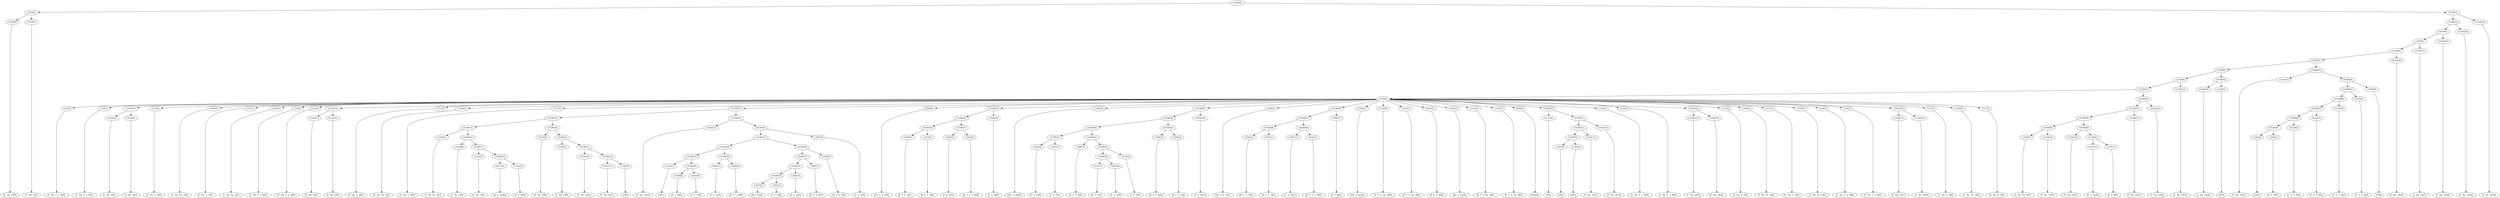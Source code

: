 digraph sample{
"L5324(0)"->"[C  Dis  G](0)"
"L5324(1)"->"[C  Dis  G](1)"
"L5538(1)"->"L5324(0)"
"L5538(1)"->"L5324(1)"
"L224(0)"->"[C  Dis  G  A  B](0)"
"L224(1)"->"[C  Dis  G  A  B](1)"
"L5324(2)"->"[C  Dis  G](2)"
"L5324(3)"->"[C  Dis  G](3)"
"L5538(11)"->"L5324(2)"
"L5538(11)"->"L5324(3)"
"L273(0)"->"[C  Dis  G  A](0)"
"L1958(0)"->"[C  Dis  Fis  A](0)"
"L273(1)"->"[C  Dis  G  A](1)"
"L1958(1)"->"[C  Dis  Fis  A](1)"
"L224(2)"->"[C  Dis  G  A  B](2)"
"L224(3)"->"[C  Dis  G  A  B](3)"
"L5324(4)"->"[C  Dis  G](4)"
"L5324(5)"->"[C  Dis  G](5)"
"L5538(12)"->"L5324(4)"
"L5538(12)"->"L5324(5)"
"L273(2)"->"[C  Dis  G  A](2)"
"L1958(2)"->"[C  Dis  Fis  A](2)"
"L273(3)"->"[C  Dis  G  A](3)"
"L1958(3)"->"[C  Dis  Fis  A](3)"
"L5324(6)"->"[C  Dis  G](6)"
"L5324(7)"->"[C  Dis  G](7)"
"L4127(0)"->"[D  G  Ais](0)"
"L3781(0)"->"[F  G  B](0)"
"L5538(18)"->"L4127(0)"
"L5538(18)"->"L3781(0)"
"L5538(17)"->"L5324(7)"
"L5538(17)"->"L5538(18)"
"L5538(16)"->"L5324(6)"
"L5538(16)"->"L5538(17)"
"L5538(15)"->"L1958(3)"
"L5538(15)"->"L5538(16)"
"L5324(8)"->"[C  Dis  G](8)"
"L5324(9)"->"[C  Dis  G](9)"
"L5324(10)"->"[C  Dis  G](10)"
"L5324(11)"->"[C  Dis  G](11)"
"L1262(0)"->"[G](0)"
"L5538(22)"->"L5324(11)"
"L5538(22)"->"L1262(0)"
"L5538(21)"->"L5324(10)"
"L5538(21)"->"L5538(22)"
"L5538(20)"->"L5324(9)"
"L5538(20)"->"L5538(21)"
"L5538(19)"->"L5324(8)"
"L5538(19)"->"L5538(20)"
"L5538(14)"->"L5538(15)"
"L5538(14)"->"L5538(19)"
"L5324(12)"->"[C  Dis  G](12)"
"L1262(1)"->"[G](1)"
"L2740(0)"->"[D  G  B](0)"
"L2855(0)"->"[C  E  G](0)"
"L5538(28)"->"L2740(0)"
"L5538(28)"->"L2855(0)"
"L5538(27)"->"L1262(1)"
"L5538(27)"->"L5538(28)"
"L2855(1)"->"[C  E  G](1)"
"L3885(0)"->"[D  F  G  B](0)"
"L5538(29)"->"L2855(1)"
"L5538(29)"->"L3885(0)"
"L5538(26)"->"L5538(27)"
"L5538(26)"->"L5538(29)"
"L4357(0)"->"[D  F  G](0)"
"L2855(2)"->"[C  E  G](2)"
"L5538(33)"->"L4357(0)"
"L5538(33)"->"L2855(2)"
"L2855(3)"->"[C  E  G](3)"
"L5538(32)"->"L5538(33)"
"L5538(32)"->"L2855(3)"
"L3885(1)"->"[D  F  G  B](1)"
"L5538(31)"->"L5538(32)"
"L5538(31)"->"L3885(1)"
"L4205(0)"->"[D  F  G  A](0)"
"L5538(30)"->"L5538(31)"
"L5538(30)"->"L4205(0)"
"L5538(25)"->"L5538(26)"
"L5538(25)"->"L5538(30)"
"L2855(4)"->"[C  E  G](4)"
"L5538(24)"->"L5538(25)"
"L5538(24)"->"L2855(4)"
"L5538(23)"->"L5324(12)"
"L5538(23)"->"L5538(24)"
"L5538(13)"->"L5538(14)"
"L5538(13)"->"L5538(23)"
"L882(0)"->"[Cis  E  F  A](0)"
"L4205(1)"->"[D  F  G  A](1)"
"L2472(0)"->"[D  E  F  A](0)"
"L5538(36)"->"L4205(1)"
"L5538(36)"->"L2472(0)"
"L2855(5)"->"[C  E  G](5)"
"L4163(0)"->"[D  E  F  G  B](0)"
"L5538(37)"->"L2855(5)"
"L5538(37)"->"L4163(0)"
"L5538(35)"->"L5538(36)"
"L5538(35)"->"L5538(37)"
"L5091(0)"->"[C  E  B](0)"
"L5538(34)"->"L5538(35)"
"L5538(34)"->"L5091(0)"
"L1982(0)"->"[Gis  A  Ais](0)"
"L2855(6)"->"[C  E  G](6)"
"L2855(7)"->"[C  E  G](7)"
"L5538(41)"->"L2855(6)"
"L5538(41)"->"L2855(7)"
"L3885(2)"->"[D  F  G  B](2)"
"L4357(1)"->"[D  F  G](1)"
"L2855(8)"->"[C  E  G](8)"
"L5538(44)"->"L4357(1)"
"L5538(44)"->"L2855(8)"
"L2855(9)"->"[C  E  G](9)"
"L5538(43)"->"L5538(44)"
"L5538(43)"->"L2855(9)"
"L5538(42)"->"L3885(2)"
"L5538(42)"->"L5538(43)"
"L5538(40)"->"L5538(41)"
"L5538(40)"->"L5538(42)"
"L3885(3)"->"[D  F  G  B](3)"
"L4205(2)"->"[D  F  G  A](2)"
"L5538(45)"->"L3885(3)"
"L5538(45)"->"L4205(2)"
"L5538(39)"->"L5538(40)"
"L5538(39)"->"L5538(45)"
"L2855(10)"->"[C  E  G](10)"
"L5538(38)"->"L5538(39)"
"L5538(38)"->"L2855(10)"
"L882(1)"->"[Cis  E  F  A](1)"
"L4205(3)"->"[D  F  G  A](3)"
"L2472(1)"->"[D  E  F  A](1)"
"L5538(48)"->"L4205(3)"
"L5538(48)"->"L2472(1)"
"L2855(11)"->"[C  E  G](11)"
"L4163(1)"->"[D  E  F  G  B](1)"
"L5538(49)"->"L2855(11)"
"L5538(49)"->"L4163(1)"
"L5538(47)"->"L5538(48)"
"L5538(47)"->"L5538(49)"
"L5091(1)"->"[C  E  B](1)"
"L5538(46)"->"L5538(47)"
"L5538(46)"->"L5091(1)"
"L1982(1)"->"[Gis  A  Ais](1)"
"L1242(0)"->"[D  F  G  Gis  B](0)"
"L1242(1)"->"[D  F  G  Gis  B](1)"
"L4583(0)"->"[C  E  G  B](0)"
"L1982(2)"->"[Gis  A  Ais](2)"
"L1242(2)"->"[D  F  G  Gis  B](2)"
"L1242(3)"->"[D  F  G  Gis  B](3)"
"L968(0)"->"[Gis](0)"
"L1715(0)"->"[F](0)"
"L2387(0)"->"[D](0)"
"L1262(2)"->"[G](2)"
"L5538(53)"->"L2387(0)"
"L5538(53)"->"L1262(2)"
"L5324(13)"->"[C  Dis  G](13)"
"L5538(52)"->"L5538(53)"
"L5538(52)"->"L5324(13)"
"L5324(14)"->"[C  Dis  G](14)"
"L5538(51)"->"L5538(52)"
"L5538(51)"->"L5324(14)"
"L5538(50)"->"L1715(0)"
"L5538(50)"->"L5538(51)"
"L224(4)"->"[C  Dis  G  A  B](4)"
"L224(5)"->"[C  Dis  G  A  B](5)"
"L5324(15)"->"[C  Dis  G](15)"
"L5324(16)"->"[C  Dis  G](16)"
"L5538(54)"->"L5324(15)"
"L5538(54)"->"L5324(16)"
"L273(4)"->"[C  Dis  G  A](4)"
"L1958(4)"->"[C  Dis  Fis  A](4)"
"L273(5)"->"[C  Dis  G  A](5)"
"L1958(5)"->"[C  Dis  Fis  A](5)"
"L224(6)"->"[C  Dis  G  A  B](6)"
"L224(7)"->"[C  Dis  G  A  B](7)"
"L5324(17)"->"[C  Dis  G](17)"
"L5324(18)"->"[C  Dis  G](18)"
"L5538(55)"->"L5324(17)"
"L5538(55)"->"L5324(18)"
"L273(6)"->"[C  Dis  G  A](6)"
"L1958(6)"->"[C  Dis  Fis  A](6)"
"L273(7)"->"[C  Dis  G  A](7)"
"L5440(0)"->"L224(0)"
"L5440(0)"->"L224(1)"
"L5440(0)"->"L5538(11)"
"L5440(0)"->"L273(0)"
"L5440(0)"->"L1958(0)"
"L5440(0)"->"L273(1)"
"L5440(0)"->"L1958(1)"
"L5440(0)"->"L224(2)"
"L5440(0)"->"L224(3)"
"L5440(0)"->"L5538(12)"
"L5440(0)"->"L273(2)"
"L5440(0)"->"L1958(2)"
"L5440(0)"->"L273(3)"
"L5440(0)"->"L5538(13)"
"L5440(0)"->"L882(0)"
"L5440(0)"->"L5538(34)"
"L5440(0)"->"L1982(0)"
"L5440(0)"->"L5538(38)"
"L5440(0)"->"L882(1)"
"L5440(0)"->"L5538(46)"
"L5440(0)"->"L1982(1)"
"L5440(0)"->"L1242(0)"
"L5440(0)"->"L1242(1)"
"L5440(0)"->"L4583(0)"
"L5440(0)"->"L1982(2)"
"L5440(0)"->"L1242(2)"
"L5440(0)"->"L1242(3)"
"L5440(0)"->"L968(0)"
"L5440(0)"->"L5538(50)"
"L5440(0)"->"L224(4)"
"L5440(0)"->"L224(5)"
"L5440(0)"->"L5538(54)"
"L5440(0)"->"L273(4)"
"L5440(0)"->"L1958(4)"
"L5440(0)"->"L273(5)"
"L5440(0)"->"L1958(5)"
"L5440(0)"->"L224(6)"
"L5440(0)"->"L224(7)"
"L5440(0)"->"L5538(55)"
"L5440(0)"->"L273(6)"
"L5440(0)"->"L1958(6)"
"L5440(0)"->"L273(7)"
"L1958(7)"->"[C  Dis  Fis  A](7)"
"L5324(19)"->"[C  Dis  G](19)"
"L5538(59)"->"L1958(7)"
"L5538(59)"->"L5324(19)"
"L5324(20)"->"[C  Dis  G](20)"
"L4127(1)"->"[D  G  Ais](1)"
"L3781(1)"->"[F  G  B](1)"
"L5538(61)"->"L4127(1)"
"L5538(61)"->"L3781(1)"
"L5538(60)"->"L5324(20)"
"L5538(60)"->"L5538(61)"
"L5538(58)"->"L5538(59)"
"L5538(58)"->"L5538(60)"
"L5324(21)"->"[C  Dis  G](21)"
"L5538(57)"->"L5538(58)"
"L5538(57)"->"L5324(21)"
"L5324(22)"->"[C  Dis  G](22)"
"L5538(56)"->"L5538(57)"
"L5538(56)"->"L5324(22)"
"L5538(10)"->"L5440(0)"
"L5538(10)"->"L5538(56)"
"L5324(23)"->"[C  Dis  G](23)"
"L5538(9)"->"L5538(10)"
"L5538(9)"->"L5324(23)"
"L5324(24)"->"[C  Dis  G](24)"
"L1262(3)"->"[G](3)"
"L5538(62)"->"L5324(24)"
"L5538(62)"->"L1262(3)"
"L5538(8)"->"L5538(9)"
"L5538(8)"->"L5538(62)"
"L5324(25)"->"[C  Dis  G](25)"
"L1262(4)"->"[G](4)"
"L2740(1)"->"[D  G  B](1)"
"L5538(69)"->"L1262(4)"
"L5538(69)"->"L2740(1)"
"L5218(0)"->"[C  G  A  B](0)"
"L5538(68)"->"L5538(69)"
"L5538(68)"->"L5218(0)"
"L5218(1)"->"[C  G  A  B](1)"
"L5538(67)"->"L5538(68)"
"L5538(67)"->"L5218(1)"
"L5218(2)"->"[C  G  A  B](2)"
"L5538(66)"->"L5538(67)"
"L5538(66)"->"L5218(2)"
"L5218(3)"->"[C  G  A  B](3)"
"L5538(65)"->"L5538(66)"
"L5538(65)"->"L5218(3)"
"L3003(0)"->"[C](0)"
"L5538(64)"->"L5538(65)"
"L5538(64)"->"L3003(0)"
"L5538(63)"->"L5324(25)"
"L5538(63)"->"L5538(64)"
"L5538(7)"->"L5538(8)"
"L5538(7)"->"L5538(63)"
"L5324(26)"->"[C  Dis  G](26)"
"L5538(6)"->"L5538(7)"
"L5538(6)"->"L5324(26)"
"L5324(27)"->"[C  Dis  G](27)"
"L5538(5)"->"L5538(6)"
"L5538(5)"->"L5324(27)"
"L5324(28)"->"[C  Dis  G](28)"
"L5538(4)"->"L5538(5)"
"L5538(4)"->"L5324(28)"
"L5324(29)"->"[C  Dis  G](29)"
"L5538(3)"->"L5538(4)"
"L5538(3)"->"L5324(29)"
"L5324(30)"->"[C  Dis  G](30)"
"L5538(2)"->"L5538(3)"
"L5538(2)"->"L5324(30)"
"L5538(0)"->"L5538(1)"
"L5538(0)"->"L5538(2)"
{rank = min; "L5538(0)"}
{rank = same; "L5538(1)"; "L5538(2)";}
{rank = same; "L5324(0)"; "L5324(1)"; "L5538(3)"; "L5324(30)";}
{rank = same; "L5538(4)"; "L5324(29)";}
{rank = same; "L5538(5)"; "L5324(28)";}
{rank = same; "L5538(6)"; "L5324(27)";}
{rank = same; "L5538(7)"; "L5324(26)";}
{rank = same; "L5538(8)"; "L5538(63)";}
{rank = same; "L5538(9)"; "L5538(62)"; "L5324(25)"; "L5538(64)";}
{rank = same; "L5538(10)"; "L5324(23)"; "L5324(24)"; "L1262(3)"; "L5538(65)"; "L3003(0)";}
{rank = same; "L5440(0)"; "L5538(56)"; "L5538(66)"; "L5218(3)";}
{rank = same; "L224(0)"; "L224(1)"; "L5538(11)"; "L273(0)"; "L1958(0)"; "L273(1)"; "L1958(1)"; "L224(2)"; "L224(3)"; "L5538(12)"; "L273(2)"; "L1958(2)"; "L273(3)"; "L5538(13)"; "L882(0)"; "L5538(34)"; "L1982(0)"; "L5538(38)"; "L882(1)"; "L5538(46)"; "L1982(1)"; "L1242(0)"; "L1242(1)"; "L4583(0)"; "L1982(2)"; "L1242(2)"; "L1242(3)"; "L968(0)"; "L5538(50)"; "L224(4)"; "L224(5)"; "L5538(54)"; "L273(4)"; "L1958(4)"; "L273(5)"; "L1958(5)"; "L224(6)"; "L224(7)"; "L5538(55)"; "L273(6)"; "L1958(6)"; "L273(7)"; "L5538(57)"; "L5324(22)"; "L5538(67)"; "L5218(2)";}
{rank = same; "L5324(2)"; "L5324(3)"; "L5324(4)"; "L5324(5)"; "L5538(14)"; "L5538(23)"; "L5538(35)"; "L5091(0)"; "L5538(39)"; "L2855(10)"; "L5538(47)"; "L5091(1)"; "L1715(0)"; "L5538(51)"; "L5324(15)"; "L5324(16)"; "L5324(17)"; "L5324(18)"; "L5538(58)"; "L5324(21)"; "L5538(68)"; "L5218(1)";}
{rank = same; "L5538(15)"; "L5538(19)"; "L5324(12)"; "L5538(24)"; "L5538(36)"; "L5538(37)"; "L5538(40)"; "L5538(45)"; "L5538(48)"; "L5538(49)"; "L5538(52)"; "L5324(14)"; "L5538(59)"; "L5538(60)"; "L5538(69)"; "L5218(0)";}
{rank = same; "L1958(3)"; "L5538(16)"; "L5324(8)"; "L5538(20)"; "L5538(25)"; "L2855(4)"; "L4205(1)"; "L2472(0)"; "L2855(5)"; "L4163(0)"; "L5538(41)"; "L5538(42)"; "L3885(3)"; "L4205(2)"; "L4205(3)"; "L2472(1)"; "L2855(11)"; "L4163(1)"; "L5538(53)"; "L5324(13)"; "L1958(7)"; "L5324(19)"; "L5324(20)"; "L5538(61)"; "L1262(4)"; "L2740(1)";}
{rank = same; "L5324(6)"; "L5538(17)"; "L5324(9)"; "L5538(21)"; "L5538(26)"; "L5538(30)"; "L2855(6)"; "L2855(7)"; "L3885(2)"; "L5538(43)"; "L2387(0)"; "L1262(2)"; "L4127(1)"; "L3781(1)";}
{rank = same; "L5324(7)"; "L5538(18)"; "L5324(10)"; "L5538(22)"; "L5538(27)"; "L5538(29)"; "L5538(31)"; "L4205(0)"; "L5538(44)"; "L2855(9)";}
{rank = same; "L4127(0)"; "L3781(0)"; "L5324(11)"; "L1262(0)"; "L1262(1)"; "L5538(28)"; "L2855(1)"; "L3885(0)"; "L5538(32)"; "L3885(1)"; "L4357(1)"; "L2855(8)";}
{rank = same; "L2740(0)"; "L2855(0)"; "L5538(33)"; "L2855(3)";}
{rank = same; "L4357(0)"; "L2855(2)";}
{rank = max; "[C  Dis  Fis  A](0)"; "[C  Dis  Fis  A](1)"; "[C  Dis  Fis  A](2)"; "[C  Dis  Fis  A](3)"; "[C  Dis  Fis  A](4)"; "[C  Dis  Fis  A](5)"; "[C  Dis  Fis  A](6)"; "[C  Dis  Fis  A](7)"; "[C  Dis  G  A  B](0)"; "[C  Dis  G  A  B](1)"; "[C  Dis  G  A  B](2)"; "[C  Dis  G  A  B](3)"; "[C  Dis  G  A  B](4)"; "[C  Dis  G  A  B](5)"; "[C  Dis  G  A  B](6)"; "[C  Dis  G  A  B](7)"; "[C  Dis  G  A](0)"; "[C  Dis  G  A](1)"; "[C  Dis  G  A](2)"; "[C  Dis  G  A](3)"; "[C  Dis  G  A](4)"; "[C  Dis  G  A](5)"; "[C  Dis  G  A](6)"; "[C  Dis  G  A](7)"; "[C  Dis  G](0)"; "[C  Dis  G](1)"; "[C  Dis  G](10)"; "[C  Dis  G](11)"; "[C  Dis  G](12)"; "[C  Dis  G](13)"; "[C  Dis  G](14)"; "[C  Dis  G](15)"; "[C  Dis  G](16)"; "[C  Dis  G](17)"; "[C  Dis  G](18)"; "[C  Dis  G](19)"; "[C  Dis  G](2)"; "[C  Dis  G](20)"; "[C  Dis  G](21)"; "[C  Dis  G](22)"; "[C  Dis  G](23)"; "[C  Dis  G](24)"; "[C  Dis  G](25)"; "[C  Dis  G](26)"; "[C  Dis  G](27)"; "[C  Dis  G](28)"; "[C  Dis  G](29)"; "[C  Dis  G](3)"; "[C  Dis  G](30)"; "[C  Dis  G](4)"; "[C  Dis  G](5)"; "[C  Dis  G](6)"; "[C  Dis  G](7)"; "[C  Dis  G](8)"; "[C  Dis  G](9)"; "[C  E  B](0)"; "[C  E  B](1)"; "[C  E  G  B](0)"; "[C  E  G](0)"; "[C  E  G](1)"; "[C  E  G](10)"; "[C  E  G](11)"; "[C  E  G](2)"; "[C  E  G](3)"; "[C  E  G](4)"; "[C  E  G](5)"; "[C  E  G](6)"; "[C  E  G](7)"; "[C  E  G](8)"; "[C  E  G](9)"; "[C  G  A  B](0)"; "[C  G  A  B](1)"; "[C  G  A  B](2)"; "[C  G  A  B](3)"; "[C](0)"; "[Cis  E  F  A](0)"; "[Cis  E  F  A](1)"; "[D  E  F  A](0)"; "[D  E  F  A](1)"; "[D  E  F  G  B](0)"; "[D  E  F  G  B](1)"; "[D  F  G  A](0)"; "[D  F  G  A](1)"; "[D  F  G  A](2)"; "[D  F  G  A](3)"; "[D  F  G  B](0)"; "[D  F  G  B](1)"; "[D  F  G  B](2)"; "[D  F  G  B](3)"; "[D  F  G  Gis  B](0)"; "[D  F  G  Gis  B](1)"; "[D  F  G  Gis  B](2)"; "[D  F  G  Gis  B](3)"; "[D  F  G](0)"; "[D  F  G](1)"; "[D  G  Ais](0)"; "[D  G  Ais](1)"; "[D  G  B](0)"; "[D  G  B](1)"; "[D](0)"; "[F  G  B](0)"; "[F  G  B](1)"; "[F](0)"; "[G](0)"; "[G](1)"; "[G](2)"; "[G](3)"; "[G](4)"; "[Gis  A  Ais](0)"; "[Gis  A  Ais](1)"; "[Gis  A  Ais](2)"; "[Gis](0)";}
}